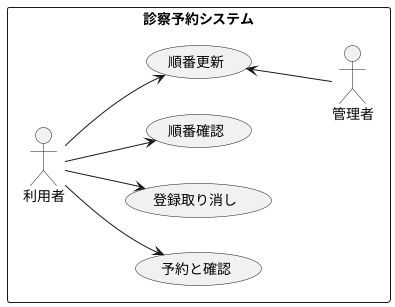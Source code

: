 @startuml ユースケース図
left to right direction
rectangle 診察予約システム {
    actor 利用者
    actor 管理者

    usecase 予約と確認
    usecase 登録取り消し
    usecase 順番確認
    usecase 順番更新


    利用者 --> 予約と確認
    利用者 --> 順番確認
    利用者 --> 登録取り消し
    利用者 --> 順番更新

    順番更新 <-- 管理者  
}

@enduml